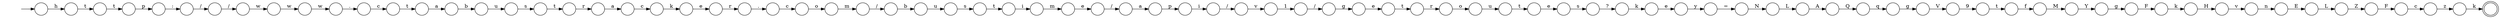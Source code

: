 digraph Automaton {
  rankdir = LR;
  0 [shape=circle,label=""];
  0 -> 68 [label="N"]
  1 [shape=circle,label=""];
  1 -> 73 [label="k"]
  2 [shape=circle,label=""];
  2 -> 49 [label="t"]
  3 [shape=circle,label=""];
  3 -> 19 [label="/"]
  4 [shape=circle,label=""];
  4 -> 55 [label="t"]
  5 [shape=circle,label=""];
  5 -> 32 [label="p"]
  6 [shape=circle,label=""];
  6 -> 54 [label="g"]
  7 [shape=doublecircle,label=""];
  8 [shape=circle,label=""];
  8 -> 14 [label="g"]
  9 [shape=circle,label=""];
  9 -> 37 [label="c"]
  10 [shape=circle,label=""];
  10 -> 83 [label="t"]
  11 [shape=circle,label=""];
  11 -> 29 [label="w"]
  12 [shape=circle,label=""];
  12 -> 4 [label="s"]
  13 [shape=circle,label=""];
  13 -> 17 [label="."]
  14 [shape=circle,label=""];
  14 -> 76 [label="e"]
  15 [shape=circle,label=""];
  15 -> 8 [label="/"]
  16 [shape=circle,label=""];
  16 -> 13 [label="r"]
  17 [shape=circle,label=""];
  17 -> 59 [label="c"]
  18 [shape=circle,label=""];
  18 -> 81 [label="H"]
  19 [shape=circle,label=""];
  19 -> 30 [label="b"]
  20 [shape=circle,label=""];
  20 -> 74 [label="a"]
  21 [shape=circle,label=""];
  21 -> 66 [label="F"]
  22 [shape=circle,label=""];
  22 -> 80 [label="L"]
  23 [shape=circle,label=""];
  23 -> 34 [label="e"]
  24 [shape=circle,label=""];
  24 -> 56 [label="M"]
  25 [shape=circle,label=""];
  25 -> 10 [label="u"]
  26 [shape=circle,label=""];
  26 -> 27 [label="w"]
  27 [shape=circle,label=""];
  27 -> 40 [label="."]
  28 [shape=circle,label=""];
  28 -> 53 [label="/"]
  29 [shape=circle,label=""];
  29 -> 26 [label="w"]
  30 [shape=circle,label=""];
  30 -> 39 [label="u"]
  31 [shape=circle,label=""];
  31 -> 6 [label="q"]
  32 [shape=circle,label=""];
  32 -> 28 [label="i"]
  33 [shape=circle,label=""];
  33 -> 25 [label="o"]
  34 [shape=circle,label=""];
  34 -> 44 [label="/"]
  35 [shape=circle,label=""];
  35 -> 65 [label="t"]
  36 [shape=circle,label=""];
  36 -> 45 [label="s"]
  37 [shape=circle,label=""];
  37 -> 47 [label="k"]
  38 [shape=circle,label=""];
  38 -> 22 [label="E"]
  39 [shape=circle,label=""];
  39 -> 63 [label="s"]
  40 [shape=circle,label=""];
  40 -> 51 [label="c"]
  41 [shape=circle,label=""];
  41 -> 38 [label="n"]
  42 [shape=circle,label=""];
  42 -> 35 [label="t"]
  43 [shape=circle,label=""];
  43 -> 3 [label="m"]
  44 [shape=circle,label=""];
  44 -> 5 [label="a"]
  45 [shape=circle,label=""];
  45 -> 1 [label="?"]
  46 [shape=circle,label=""];
  46 -> 52 [label="/"]
  47 [shape=circle,label=""];
  47 -> 16 [label="e"]
  48 [shape=circle,label=""];
  48 -> 69 [label="A"]
  49 [shape=circle,label=""];
  49 -> 24 [label="f"]
  50 [shape=circle,label=""];
  50 -> 12 [label="u"]
  51 [shape=circle,label=""];
  51 -> 20 [label="t"]
  52 [shape=circle,label=""];
  52 -> 11 [label="/"]
  53 [shape=circle,label=""];
  53 -> 57 [label="v"]
  54 [shape=circle,label=""];
  54 -> 70 [label="V"]
  55 [shape=circle,label=""];
  55 -> 62 [label="r"]
  56 [shape=circle,label=""];
  56 -> 75 [label="Y"]
  57 [shape=circle,label=""];
  57 -> 15 [label="1"]
  58 [shape=circle,label=""];
  58 -> 82 [label="c"]
  59 [shape=circle,label=""];
  59 -> 43 [label="o"]
  60 [shape=circle,label=""];
  60 -> 58 [label="F"]
  61 [shape=circle,label=""];
  61 -> 77 [label="y"]
  62 [shape=circle,label=""];
  62 -> 9 [label="a"]
  63 [shape=circle,label=""];
  63 -> 79 [label="t"]
  64 [shape=circle,label=""];
  64 -> 23 [label="m"]
  65 [shape=circle,label=""];
  65 -> 71 [label="p"]
  66 [shape=circle,label=""];
  66 -> 18 [label="k"]
  67 [shape=circle,label=""];
  initial [shape=plaintext,label=""];
  initial -> 67
  67 -> 42 [label="h"]
  68 [shape=circle,label=""];
  68 -> 48 [label="L"]
  69 [shape=circle,label=""];
  69 -> 31 [label="Q"]
  70 [shape=circle,label=""];
  70 -> 2 [label="9"]
  71 [shape=circle,label=""];
  71 -> 46 [label=":"]
  72 [shape=circle,label=""];
  72 -> 7 [label="k"]
  73 [shape=circle,label=""];
  73 -> 61 [label="e"]
  74 [shape=circle,label=""];
  74 -> 50 [label="b"]
  75 [shape=circle,label=""];
  75 -> 21 [label="g"]
  76 [shape=circle,label=""];
  76 -> 78 [label="t"]
  77 [shape=circle,label=""];
  77 -> 0 [label="="]
  78 [shape=circle,label=""];
  78 -> 33 [label="r"]
  79 [shape=circle,label=""];
  79 -> 64 [label="i"]
  80 [shape=circle,label=""];
  80 -> 60 [label="Z"]
  81 [shape=circle,label=""];
  81 -> 41 [label="v"]
  82 [shape=circle,label=""];
  82 -> 72 [label="z"]
  83 [shape=circle,label=""];
  83 -> 36 [label="e"]
}
